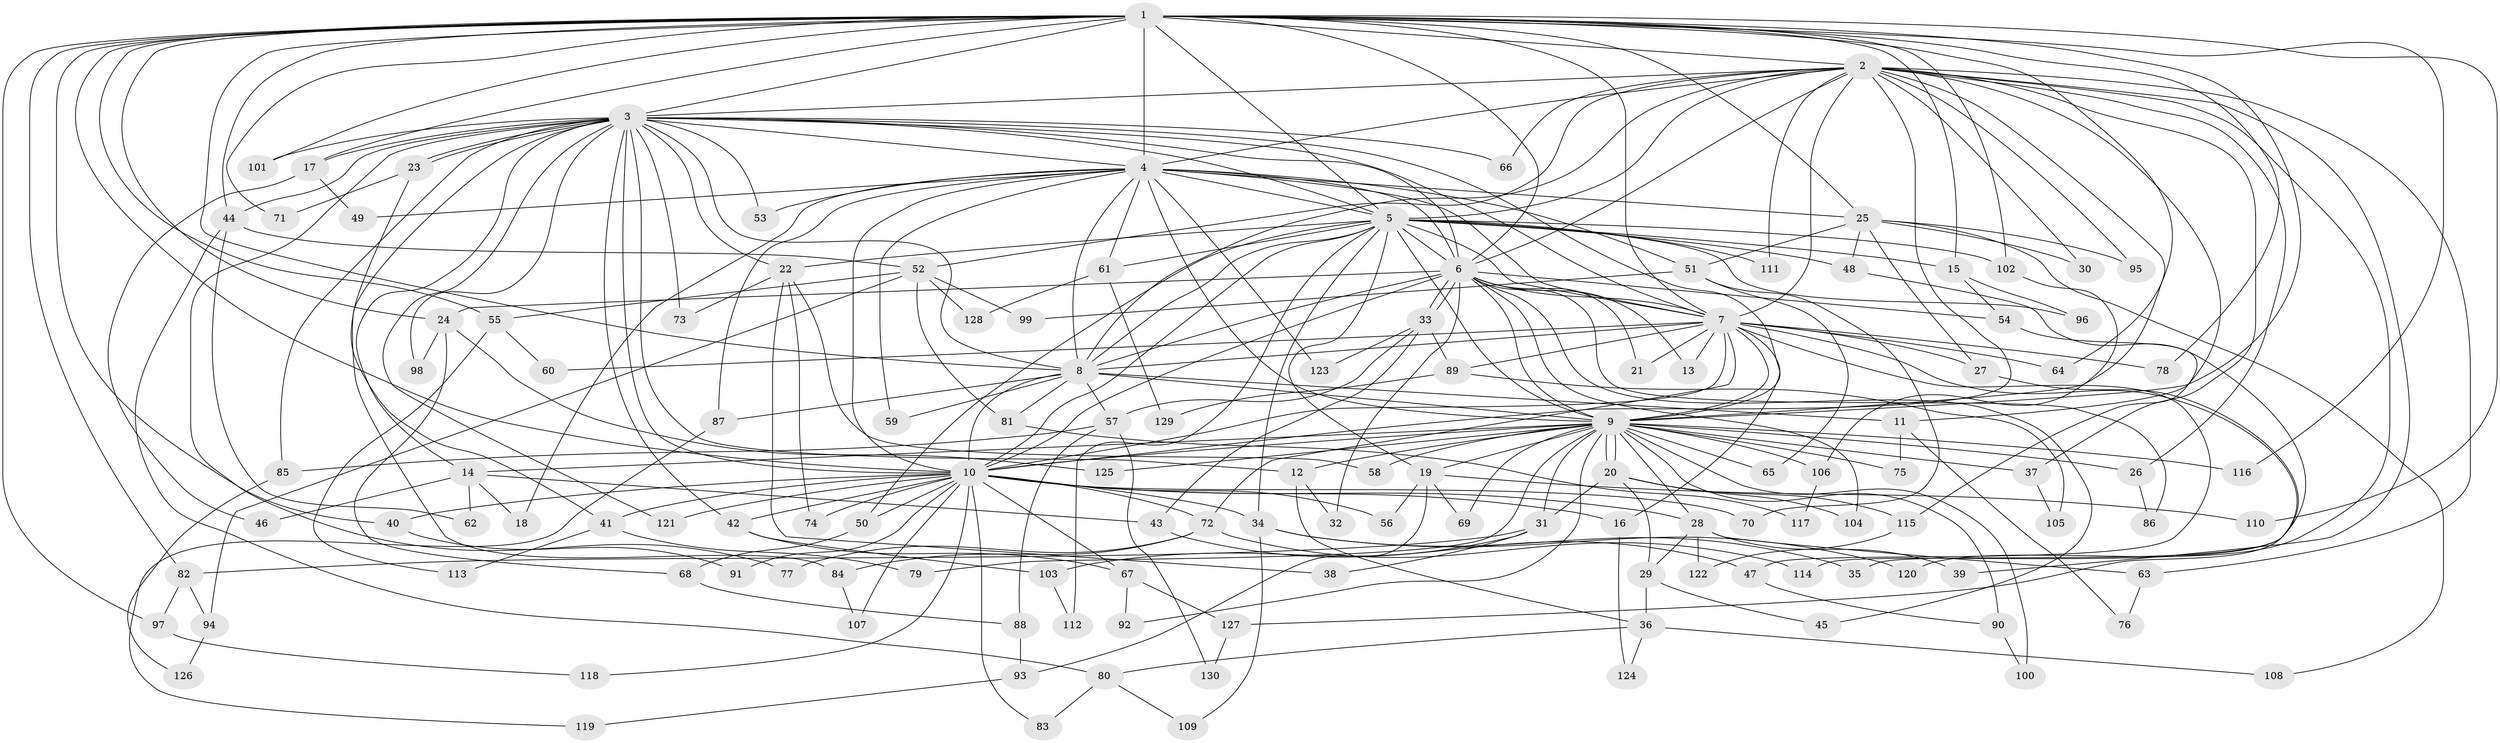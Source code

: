 // coarse degree distribution, {24: 0.01098901098901099, 20: 0.03296703296703297, 23: 0.01098901098901099, 17: 0.01098901098901099, 19: 0.01098901098901099, 14: 0.01098901098901099, 29: 0.01098901098901099, 26: 0.01098901098901099, 4: 0.13186813186813187, 2: 0.4065934065934066, 6: 0.03296703296703297, 3: 0.17582417582417584, 5: 0.0989010989010989, 8: 0.02197802197802198, 9: 0.01098901098901099, 12: 0.01098901098901099}
// Generated by graph-tools (version 1.1) at 2025/17/03/04/25 18:17:21]
// undirected, 130 vertices, 285 edges
graph export_dot {
graph [start="1"]
  node [color=gray90,style=filled];
  1;
  2;
  3;
  4;
  5;
  6;
  7;
  8;
  9;
  10;
  11;
  12;
  13;
  14;
  15;
  16;
  17;
  18;
  19;
  20;
  21;
  22;
  23;
  24;
  25;
  26;
  27;
  28;
  29;
  30;
  31;
  32;
  33;
  34;
  35;
  36;
  37;
  38;
  39;
  40;
  41;
  42;
  43;
  44;
  45;
  46;
  47;
  48;
  49;
  50;
  51;
  52;
  53;
  54;
  55;
  56;
  57;
  58;
  59;
  60;
  61;
  62;
  63;
  64;
  65;
  66;
  67;
  68;
  69;
  70;
  71;
  72;
  73;
  74;
  75;
  76;
  77;
  78;
  79;
  80;
  81;
  82;
  83;
  84;
  85;
  86;
  87;
  88;
  89;
  90;
  91;
  92;
  93;
  94;
  95;
  96;
  97;
  98;
  99;
  100;
  101;
  102;
  103;
  104;
  105;
  106;
  107;
  108;
  109;
  110;
  111;
  112;
  113;
  114;
  115;
  116;
  117;
  118;
  119;
  120;
  121;
  122;
  123;
  124;
  125;
  126;
  127;
  128;
  129;
  130;
  1 -- 2;
  1 -- 3;
  1 -- 4;
  1 -- 5;
  1 -- 6;
  1 -- 7;
  1 -- 8;
  1 -- 9;
  1 -- 10;
  1 -- 15;
  1 -- 17;
  1 -- 24;
  1 -- 25;
  1 -- 40;
  1 -- 44;
  1 -- 55;
  1 -- 64;
  1 -- 71;
  1 -- 78;
  1 -- 82;
  1 -- 97;
  1 -- 101;
  1 -- 102;
  1 -- 110;
  1 -- 116;
  2 -- 3;
  2 -- 4;
  2 -- 5;
  2 -- 6;
  2 -- 7;
  2 -- 8;
  2 -- 9;
  2 -- 10;
  2 -- 11;
  2 -- 26;
  2 -- 30;
  2 -- 37;
  2 -- 39;
  2 -- 52;
  2 -- 63;
  2 -- 66;
  2 -- 95;
  2 -- 111;
  2 -- 120;
  3 -- 4;
  3 -- 5;
  3 -- 6;
  3 -- 7;
  3 -- 8;
  3 -- 9;
  3 -- 10;
  3 -- 12;
  3 -- 14;
  3 -- 17;
  3 -- 22;
  3 -- 23;
  3 -- 23;
  3 -- 42;
  3 -- 44;
  3 -- 53;
  3 -- 66;
  3 -- 73;
  3 -- 77;
  3 -- 84;
  3 -- 85;
  3 -- 98;
  3 -- 101;
  3 -- 121;
  4 -- 5;
  4 -- 6;
  4 -- 7;
  4 -- 8;
  4 -- 9;
  4 -- 10;
  4 -- 18;
  4 -- 25;
  4 -- 49;
  4 -- 51;
  4 -- 53;
  4 -- 59;
  4 -- 61;
  4 -- 87;
  4 -- 123;
  5 -- 6;
  5 -- 7;
  5 -- 8;
  5 -- 9;
  5 -- 10;
  5 -- 15;
  5 -- 19;
  5 -- 22;
  5 -- 34;
  5 -- 48;
  5 -- 50;
  5 -- 61;
  5 -- 96;
  5 -- 102;
  5 -- 111;
  5 -- 112;
  6 -- 7;
  6 -- 8;
  6 -- 9;
  6 -- 10;
  6 -- 13;
  6 -- 21;
  6 -- 24;
  6 -- 32;
  6 -- 33;
  6 -- 33;
  6 -- 45;
  6 -- 54;
  6 -- 86;
  6 -- 104;
  7 -- 8;
  7 -- 9;
  7 -- 10;
  7 -- 13;
  7 -- 16;
  7 -- 21;
  7 -- 27;
  7 -- 47;
  7 -- 60;
  7 -- 64;
  7 -- 72;
  7 -- 78;
  7 -- 89;
  7 -- 127;
  8 -- 9;
  8 -- 10;
  8 -- 11;
  8 -- 57;
  8 -- 59;
  8 -- 81;
  8 -- 87;
  9 -- 10;
  9 -- 12;
  9 -- 14;
  9 -- 19;
  9 -- 20;
  9 -- 20;
  9 -- 26;
  9 -- 28;
  9 -- 31;
  9 -- 37;
  9 -- 58;
  9 -- 65;
  9 -- 69;
  9 -- 75;
  9 -- 79;
  9 -- 90;
  9 -- 92;
  9 -- 100;
  9 -- 106;
  9 -- 116;
  9 -- 125;
  10 -- 16;
  10 -- 28;
  10 -- 34;
  10 -- 40;
  10 -- 41;
  10 -- 42;
  10 -- 50;
  10 -- 56;
  10 -- 67;
  10 -- 70;
  10 -- 72;
  10 -- 74;
  10 -- 83;
  10 -- 91;
  10 -- 107;
  10 -- 118;
  10 -- 121;
  11 -- 75;
  11 -- 76;
  12 -- 32;
  12 -- 36;
  14 -- 18;
  14 -- 43;
  14 -- 46;
  14 -- 62;
  15 -- 54;
  15 -- 96;
  16 -- 124;
  17 -- 46;
  17 -- 49;
  19 -- 56;
  19 -- 69;
  19 -- 93;
  19 -- 110;
  20 -- 29;
  20 -- 31;
  20 -- 104;
  20 -- 115;
  22 -- 38;
  22 -- 58;
  22 -- 73;
  22 -- 74;
  23 -- 41;
  23 -- 71;
  24 -- 68;
  24 -- 98;
  24 -- 125;
  25 -- 27;
  25 -- 30;
  25 -- 48;
  25 -- 51;
  25 -- 95;
  25 -- 108;
  26 -- 86;
  27 -- 35;
  28 -- 29;
  28 -- 39;
  28 -- 63;
  28 -- 122;
  29 -- 36;
  29 -- 45;
  31 -- 38;
  31 -- 82;
  31 -- 103;
  33 -- 43;
  33 -- 57;
  33 -- 89;
  33 -- 123;
  34 -- 35;
  34 -- 109;
  34 -- 120;
  36 -- 80;
  36 -- 108;
  36 -- 124;
  37 -- 105;
  40 -- 91;
  41 -- 79;
  41 -- 113;
  42 -- 67;
  42 -- 103;
  43 -- 47;
  44 -- 52;
  44 -- 62;
  44 -- 80;
  47 -- 90;
  48 -- 114;
  50 -- 68;
  51 -- 65;
  51 -- 70;
  51 -- 99;
  52 -- 55;
  52 -- 81;
  52 -- 94;
  52 -- 99;
  52 -- 128;
  54 -- 115;
  55 -- 60;
  55 -- 113;
  57 -- 85;
  57 -- 88;
  57 -- 130;
  61 -- 128;
  61 -- 129;
  63 -- 76;
  67 -- 92;
  67 -- 127;
  68 -- 88;
  72 -- 77;
  72 -- 84;
  72 -- 114;
  80 -- 83;
  80 -- 109;
  81 -- 117;
  82 -- 94;
  82 -- 97;
  84 -- 107;
  85 -- 126;
  87 -- 119;
  88 -- 93;
  89 -- 105;
  89 -- 129;
  90 -- 100;
  93 -- 119;
  94 -- 126;
  97 -- 118;
  102 -- 106;
  103 -- 112;
  106 -- 117;
  115 -- 122;
  127 -- 130;
}
